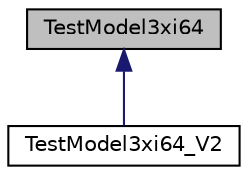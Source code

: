 digraph "TestModel3xi64"
{
  edge [fontname="Helvetica",fontsize="10",labelfontname="Helvetica",labelfontsize="10"];
  node [fontname="Helvetica",fontsize="10",shape=record];
  Node0 [label="TestModel3xi64",height=0.2,width=0.4,color="black", fillcolor="grey75", style="filled", fontcolor="black"];
  Node0 -> Node1 [dir="back",color="midnightblue",fontsize="10",style="solid",fontname="Helvetica"];
  Node1 [label="TestModel3xi64_V2",height=0.2,width=0.4,color="black", fillcolor="white", style="filled",URL="$struct_test_model3xi64___v2.html"];
}

